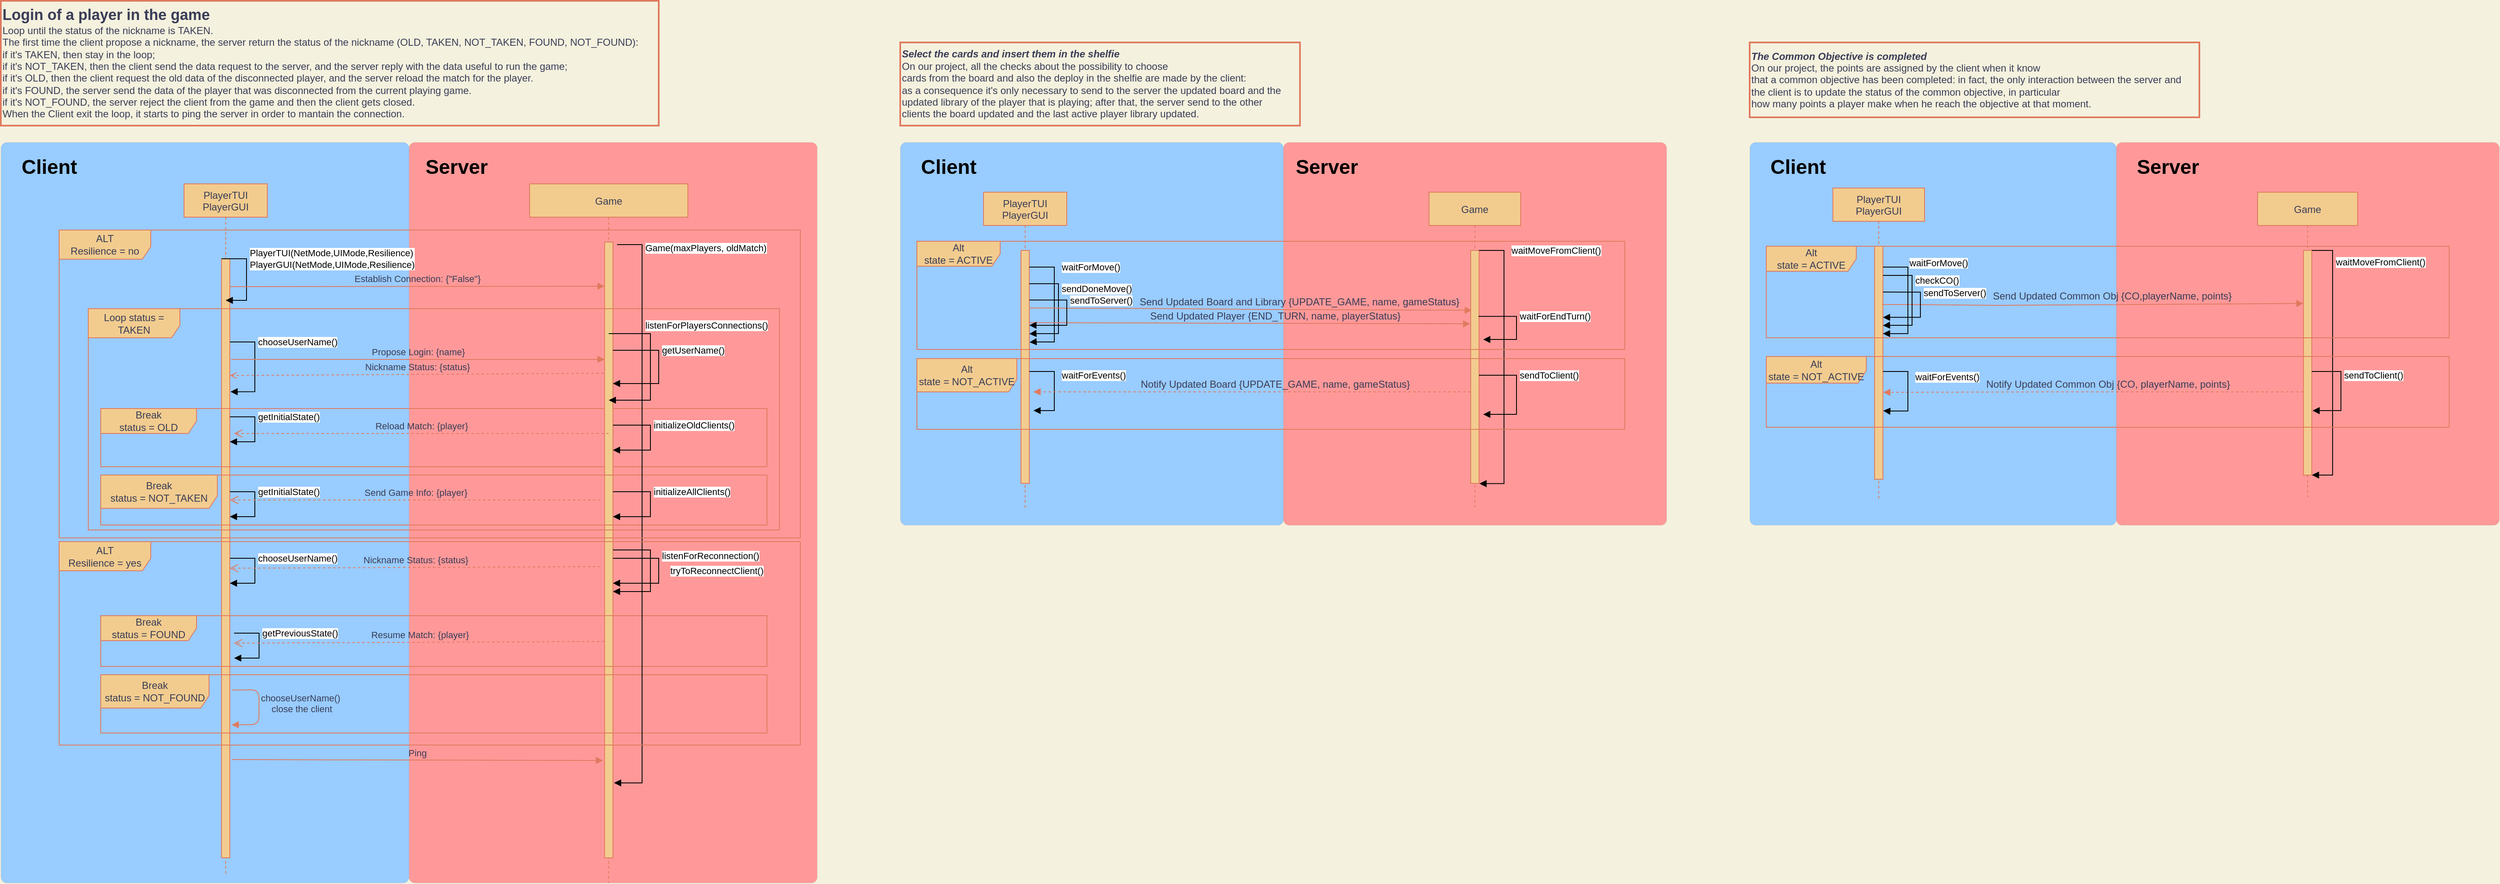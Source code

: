 <mxfile version="20.8.16" type="device"><diagram id="kgpKYQtTHZ0yAKxKKP6v" name="Page-1"><mxGraphModel dx="2552" dy="1500" grid="1" gridSize="10" guides="1" tooltips="1" connect="1" arrows="1" fold="1" page="1" pageScale="1" pageWidth="2000" pageHeight="1100" background="#F4F1DE" math="0" shadow="0"><root><mxCell id="0"/><mxCell id="1" parent="0"/><mxCell id="DIKwTeZklD__tIboTvKU-44" value="" style="rounded=1;whiteSpace=wrap;html=1;absoluteArcSize=1;arcSize=14;strokeWidth=0;fillColor=#FF9999;" parent="1" vertex="1"><mxGeometry x="2580" y="180" width="460" height="460" as="geometry"/></mxCell><mxCell id="DIKwTeZklD__tIboTvKU-43" value="" style="rounded=1;whiteSpace=wrap;html=1;absoluteArcSize=1;arcSize=14;strokeWidth=0;fillColor=#99CCFF;" parent="1" vertex="1"><mxGeometry x="2140" y="180" width="440" height="460" as="geometry"/></mxCell><mxCell id="DIKwTeZklD__tIboTvKU-39" value="" style="rounded=1;whiteSpace=wrap;html=1;absoluteArcSize=1;arcSize=14;strokeWidth=0;fillColor=#99CCFF;" parent="1" vertex="1"><mxGeometry x="1120" y="180" width="460" height="460" as="geometry"/></mxCell><mxCell id="DIKwTeZklD__tIboTvKU-40" value="" style="rounded=1;whiteSpace=wrap;html=1;absoluteArcSize=1;arcSize=14;strokeWidth=0;fillColor=#FF9999;" parent="1" vertex="1"><mxGeometry x="1580" y="180" width="460" height="460" as="geometry"/></mxCell><mxCell id="DIKwTeZklD__tIboTvKU-20" value="" style="rounded=1;whiteSpace=wrap;html=1;absoluteArcSize=1;arcSize=14;strokeWidth=0;fillColor=#FF9999;" parent="1" vertex="1"><mxGeometry x="530" y="180" width="490" height="890" as="geometry"/></mxCell><mxCell id="DIKwTeZklD__tIboTvKU-19" value="" style="rounded=1;whiteSpace=wrap;html=1;absoluteArcSize=1;arcSize=14;strokeWidth=0;fillColor=#99CCFF;" parent="1" vertex="1"><mxGeometry x="40" y="180" width="490" height="890" as="geometry"/></mxCell><mxCell id="3nuBFxr9cyL0pnOWT2aG-1" value="PlayerTUI&#10;PlayerGUI" style="shape=umlLifeline;perimeter=lifelinePerimeter;container=1;collapsible=0;recursiveResize=0;rounded=0;shadow=0;strokeWidth=1;labelBackgroundColor=none;fillColor=#F2CC8F;strokeColor=#E07A5F;fontColor=#393C56;" parent="1" vertex="1"><mxGeometry x="260" y="230" width="100" height="830" as="geometry"/></mxCell><mxCell id="3nuBFxr9cyL0pnOWT2aG-2" value="" style="points=[];perimeter=orthogonalPerimeter;rounded=0;shadow=0;strokeWidth=1;labelBackgroundColor=none;fillColor=#F2CC8F;strokeColor=#E07A5F;fontColor=#393C56;" parent="3nuBFxr9cyL0pnOWT2aG-1" vertex="1"><mxGeometry x="45" y="90" width="10" height="720" as="geometry"/></mxCell><mxCell id="DvWjEZ71yGDP0EpnaPY--21" value="PlayerTUI(NetMode,UIMode,Resilience)&lt;br&gt;PlayerGUI(NetMode,UIMode,Resilience)" style="edgeStyle=orthogonalEdgeStyle;html=1;align=left;spacingLeft=2;endArrow=block;rounded=0;" parent="3nuBFxr9cyL0pnOWT2aG-1" edge="1"><mxGeometry x="-0.428" relative="1" as="geometry"><mxPoint x="45" y="90" as="sourcePoint"/><Array as="points"><mxPoint x="45" y="90"/><mxPoint x="75" y="90"/><mxPoint x="75" y="140"/></Array><mxPoint x="50" y="140" as="targetPoint"/><mxPoint as="offset"/></mxGeometry></mxCell><mxCell id="DvWjEZ71yGDP0EpnaPY--23" value="chooseUserName()" style="edgeStyle=orthogonalEdgeStyle;html=1;align=left;spacingLeft=2;endArrow=block;rounded=0;entryX=1.077;entryY=0.222;entryDx=0;entryDy=0;entryPerimeter=0;" parent="3nuBFxr9cyL0pnOWT2aG-1" target="3nuBFxr9cyL0pnOWT2aG-2" edge="1"><mxGeometry x="-0.501" relative="1" as="geometry"><mxPoint x="55" y="190" as="sourcePoint"/><Array as="points"><mxPoint x="85" y="190"/><mxPoint x="85" y="250"/></Array><mxPoint x="60" y="210" as="targetPoint"/><mxPoint as="offset"/></mxGeometry></mxCell><mxCell id="DvWjEZ71yGDP0EpnaPY--28" value="getInitialState()" style="edgeStyle=orthogonalEdgeStyle;html=1;align=left;spacingLeft=2;endArrow=block;rounded=0;" parent="3nuBFxr9cyL0pnOWT2aG-1" edge="1"><mxGeometry x="-0.333" relative="1" as="geometry"><mxPoint x="55" y="280" as="sourcePoint"/><Array as="points"><mxPoint x="85" y="280"/><mxPoint x="85" y="310"/><mxPoint x="55" y="310"/></Array><mxPoint x="55" y="310" as="targetPoint"/><mxPoint as="offset"/></mxGeometry></mxCell><mxCell id="DvWjEZ71yGDP0EpnaPY--29" value="getInitialState()" style="edgeStyle=orthogonalEdgeStyle;html=1;align=left;spacingLeft=2;endArrow=block;rounded=0;" parent="3nuBFxr9cyL0pnOWT2aG-1" edge="1"><mxGeometry x="-0.333" relative="1" as="geometry"><mxPoint x="55" y="370" as="sourcePoint"/><Array as="points"><mxPoint x="85" y="370"/><mxPoint x="85" y="400"/><mxPoint x="55" y="400"/></Array><mxPoint x="55" y="400" as="targetPoint"/><mxPoint as="offset"/></mxGeometry></mxCell><mxCell id="DvWjEZ71yGDP0EpnaPY--30" value="chooseUserName()" style="edgeStyle=orthogonalEdgeStyle;html=1;align=left;spacingLeft=2;endArrow=block;rounded=0;" parent="3nuBFxr9cyL0pnOWT2aG-1" edge="1"><mxGeometry x="-0.333" relative="1" as="geometry"><mxPoint x="55.04" y="450" as="sourcePoint"/><Array as="points"><mxPoint x="85.04" y="450"/><mxPoint x="85.04" y="480"/><mxPoint x="55.04" y="480"/></Array><mxPoint x="55.04" y="480" as="targetPoint"/><mxPoint as="offset"/></mxGeometry></mxCell><mxCell id="DIKwTeZklD__tIboTvKU-37" value="chooseUserName()&#10; close the client" style="verticalAlign=bottom;endArrow=block;shadow=0;strokeWidth=1;labelBackgroundColor=none;strokeColor=#E07A5F;fontColor=#393C56;entryX=1.213;entryY=0.778;entryDx=0;entryDy=0;entryPerimeter=0;exitX=1.267;exitY=0.72;exitDx=0;exitDy=0;exitPerimeter=0;" parent="3nuBFxr9cyL0pnOWT2aG-1" source="3nuBFxr9cyL0pnOWT2aG-2" target="3nuBFxr9cyL0pnOWT2aG-2" edge="1"><mxGeometry x="0.2" y="50" relative="1" as="geometry"><mxPoint x="55" y="560" as="sourcePoint"/><mxPoint x="505" y="560" as="targetPoint"/><Array as="points"><mxPoint x="90" y="608"/><mxPoint x="90" y="650"/></Array><mxPoint as="offset"/></mxGeometry></mxCell><mxCell id="piRzlWC6sFXSqPDnS5Rc-24" value="getPreviousState()" style="edgeStyle=orthogonalEdgeStyle;html=1;align=left;spacingLeft=2;endArrow=block;rounded=0;" edge="1" parent="3nuBFxr9cyL0pnOWT2aG-1"><mxGeometry x="-0.333" relative="1" as="geometry"><mxPoint x="60.08" y="540" as="sourcePoint"/><Array as="points"><mxPoint x="90.08" y="540"/><mxPoint x="90.08" y="570"/><mxPoint x="60.08" y="570"/></Array><mxPoint x="60.08" y="570" as="targetPoint"/><mxPoint as="offset"/></mxGeometry></mxCell><mxCell id="xd97Cj7OGT5LDfM5PxOL-36" value="Break&lt;br&gt;status = OLD" style="shape=umlFrame;whiteSpace=wrap;html=1;fillStyle=auto;fillColor=#F2CC8F;width=115;height=30;swimlaneFillColor=none;labelBackgroundColor=none;strokeColor=#E07A5F;fontColor=#393C56;" parent="1" vertex="1"><mxGeometry x="160" y="500" width="800" height="70" as="geometry"/></mxCell><mxCell id="3nuBFxr9cyL0pnOWT2aG-5" value="Game" style="shape=umlLifeline;perimeter=lifelinePerimeter;container=1;collapsible=0;recursiveResize=0;rounded=0;shadow=0;strokeWidth=1;labelBackgroundColor=none;fillColor=#F2CC8F;strokeColor=#E07A5F;fontColor=#393C56;" parent="1" vertex="1"><mxGeometry x="675" y="230" width="190" height="840" as="geometry"/></mxCell><mxCell id="3nuBFxr9cyL0pnOWT2aG-6" value="" style="points=[];perimeter=orthogonalPerimeter;rounded=0;shadow=0;strokeWidth=1;labelBackgroundColor=none;fillColor=#F2CC8F;strokeColor=#E07A5F;fontColor=#393C56;" parent="3nuBFxr9cyL0pnOWT2aG-5" vertex="1"><mxGeometry x="90" y="70" width="10" height="740" as="geometry"/></mxCell><mxCell id="DvWjEZ71yGDP0EpnaPY--26" value="getUserName()" style="edgeStyle=orthogonalEdgeStyle;html=1;align=left;spacingLeft=2;endArrow=block;rounded=0;entryX=1;entryY=0.286;entryDx=0;entryDy=0;entryPerimeter=0;" parent="3nuBFxr9cyL0pnOWT2aG-5" edge="1"><mxGeometry x="-0.267" relative="1" as="geometry"><mxPoint x="100" y="200" as="sourcePoint"/><Array as="points"><mxPoint x="155" y="200"/><mxPoint x="155" y="240"/></Array><mxPoint x="100" y="239.95" as="targetPoint"/><mxPoint as="offset"/></mxGeometry></mxCell><mxCell id="DvWjEZ71yGDP0EpnaPY--32" value="initializeOldClients()" style="edgeStyle=orthogonalEdgeStyle;html=1;align=left;spacingLeft=2;endArrow=block;rounded=0;" parent="3nuBFxr9cyL0pnOWT2aG-5" edge="1"><mxGeometry x="-0.25" relative="1" as="geometry"><mxPoint x="100" y="290" as="sourcePoint"/><Array as="points"><mxPoint x="145" y="290"/><mxPoint x="145" y="320"/></Array><mxPoint x="100" y="320" as="targetPoint"/><mxPoint as="offset"/></mxGeometry></mxCell><mxCell id="DvWjEZ71yGDP0EpnaPY--33" value="initializeAllClients()" style="edgeStyle=orthogonalEdgeStyle;html=1;align=left;spacingLeft=2;endArrow=block;rounded=0;" parent="3nuBFxr9cyL0pnOWT2aG-5" edge="1"><mxGeometry x="-0.25" relative="1" as="geometry"><mxPoint x="100.0" y="370" as="sourcePoint"/><Array as="points"><mxPoint x="145" y="370"/><mxPoint x="145" y="400"/></Array><mxPoint x="100.0" y="400" as="targetPoint"/><mxPoint as="offset"/></mxGeometry></mxCell><mxCell id="DvWjEZ71yGDP0EpnaPY--36" value="listenForReconnection()" style="edgeStyle=orthogonalEdgeStyle;html=1;align=left;spacingLeft=2;endArrow=block;rounded=0;" parent="3nuBFxr9cyL0pnOWT2aG-5" edge="1"><mxGeometry x="-0.267" y="10" relative="1" as="geometry"><mxPoint x="100" y="440" as="sourcePoint"/><Array as="points"><mxPoint x="100" y="440"/><mxPoint x="145" y="440"/><mxPoint x="145" y="490"/></Array><mxPoint x="100" y="490" as="targetPoint"/><mxPoint as="offset"/></mxGeometry></mxCell><mxCell id="DvWjEZ71yGDP0EpnaPY--37" value="tryToReconnectClient()" style="edgeStyle=orthogonalEdgeStyle;html=1;align=left;spacingLeft=2;endArrow=block;rounded=0;entryX=1;entryY=0.286;entryDx=0;entryDy=0;entryPerimeter=0;" parent="3nuBFxr9cyL0pnOWT2aG-5" edge="1"><mxGeometry x="-0.0" y="10" relative="1" as="geometry"><mxPoint x="100" y="450" as="sourcePoint"/><Array as="points"><mxPoint x="100" y="450"/><mxPoint x="155" y="450"/><mxPoint x="155" y="480"/></Array><mxPoint x="100.0" y="479.95" as="targetPoint"/><mxPoint as="offset"/></mxGeometry></mxCell><mxCell id="xd97Cj7OGT5LDfM5PxOL-41" value="Send Game Info: {player}" style="html=1;verticalAlign=bottom;endArrow=open;dashed=1;endSize=8;rounded=0;labelBackgroundColor=none;strokeColor=#E07A5F;fontColor=#393C56;" parent="1" target="3nuBFxr9cyL0pnOWT2aG-2" edge="1"><mxGeometry x="-0.001" relative="1" as="geometry"><mxPoint x="760" y="610" as="sourcePoint"/><mxPoint x="320" y="610" as="targetPoint"/><mxPoint as="offset"/></mxGeometry></mxCell><mxCell id="xd97Cj7OGT5LDfM5PxOL-49" value="PlayerTUI&#10;PlayerGUI" style="shape=umlLifeline;perimeter=lifelinePerimeter;container=1;collapsible=0;recursiveResize=0;rounded=0;shadow=0;strokeWidth=1;labelBackgroundColor=none;fillColor=#F2CC8F;strokeColor=#E07A5F;fontColor=#393C56;" parent="1" vertex="1"><mxGeometry x="1220" y="240" width="100" height="380" as="geometry"/></mxCell><mxCell id="12" value="" style="points=[];perimeter=orthogonalPerimeter;rounded=0;shadow=0;strokeWidth=1;labelBackgroundColor=none;fillColor=#F2CC8F;strokeColor=#E07A5F;fontColor=#393C56;" parent="xd97Cj7OGT5LDfM5PxOL-49" vertex="1"><mxGeometry x="45" y="70" width="10" height="280" as="geometry"/></mxCell><mxCell id="DvWjEZ71yGDP0EpnaPY--43" value="waitForMove()" style="edgeStyle=orthogonalEdgeStyle;html=1;align=left;spacingLeft=2;endArrow=block;rounded=0;entryX=1.023;entryY=0.394;entryDx=0;entryDy=0;entryPerimeter=0;" parent="xd97Cj7OGT5LDfM5PxOL-49" target="12" edge="1"><mxGeometry x="-0.599" y="5" relative="1" as="geometry"><mxPoint x="55" y="90" as="sourcePoint"/><Array as="points"><mxPoint x="85" y="90"/><mxPoint x="85" y="180"/><mxPoint x="60" y="180"/></Array><mxPoint x="60" y="160" as="targetPoint"/><mxPoint as="offset"/></mxGeometry></mxCell><mxCell id="DvWjEZ71yGDP0EpnaPY--47" value="sendDoneMove()" style="edgeStyle=orthogonalEdgeStyle;html=1;align=left;spacingLeft=2;endArrow=block;rounded=0;entryX=1;entryY=0.358;entryDx=0;entryDy=0;entryPerimeter=0;" parent="xd97Cj7OGT5LDfM5PxOL-49" target="12" edge="1"><mxGeometry x="-0.375" relative="1" as="geometry"><mxPoint x="55" y="110.0" as="sourcePoint"/><Array as="points"><mxPoint x="90" y="110"/><mxPoint x="90" y="170"/><mxPoint x="60" y="170"/></Array><mxPoint x="60" y="157" as="targetPoint"/><mxPoint as="offset"/></mxGeometry></mxCell><mxCell id="DvWjEZ71yGDP0EpnaPY--44" value="waitForEvents()" style="edgeStyle=orthogonalEdgeStyle;html=1;align=left;spacingLeft=2;endArrow=block;rounded=0;" parent="xd97Cj7OGT5LDfM5PxOL-49" edge="1"><mxGeometry x="-0.323" y="5" relative="1" as="geometry"><mxPoint x="55" y="215.5" as="sourcePoint"/><Array as="points"><mxPoint x="85" y="215.5"/><mxPoint x="85" y="262.5"/><mxPoint x="60" y="262.5"/></Array><mxPoint x="60" y="262.5" as="targetPoint"/><mxPoint as="offset"/></mxGeometry></mxCell><mxCell id="xd97Cj7OGT5LDfM5PxOL-52" value="Game" style="shape=umlLifeline;perimeter=lifelinePerimeter;container=1;collapsible=0;recursiveResize=0;rounded=0;shadow=0;strokeWidth=1;labelBackgroundColor=none;fillColor=#F2CC8F;strokeColor=#E07A5F;fontColor=#393C56;" parent="1" vertex="1"><mxGeometry x="1755" y="240" width="110" height="380" as="geometry"/></mxCell><mxCell id="15" value="" style="points=[];perimeter=orthogonalPerimeter;rounded=0;shadow=0;strokeWidth=1;labelBackgroundColor=none;fillColor=#F2CC8F;strokeColor=#E07A5F;fontColor=#393C56;" parent="xd97Cj7OGT5LDfM5PxOL-52" vertex="1"><mxGeometry x="50" y="70" width="10" height="280" as="geometry"/></mxCell><mxCell id="DvWjEZ71yGDP0EpnaPY--45" value="waitMoveFromClient()" style="edgeStyle=orthogonalEdgeStyle;html=1;align=left;spacingLeft=2;endArrow=block;rounded=0;entryX=1.052;entryY=1.001;entryDx=0;entryDy=0;entryPerimeter=0;" parent="xd97Cj7OGT5LDfM5PxOL-52" target="15" edge="1"><mxGeometry x="-0.823" y="5" relative="1" as="geometry"><mxPoint x="60" y="70" as="sourcePoint"/><Array as="points"><mxPoint x="90" y="70"/><mxPoint x="90" y="350"/></Array><mxPoint x="65" y="160" as="targetPoint"/><mxPoint as="offset"/></mxGeometry></mxCell><mxCell id="DvWjEZ71yGDP0EpnaPY--46" value="sendToClient()" style="edgeStyle=orthogonalEdgeStyle;html=1;align=left;spacingLeft=2;endArrow=block;rounded=0;" parent="xd97Cj7OGT5LDfM5PxOL-52" edge="1"><mxGeometry x="-0.318" relative="1" as="geometry"><mxPoint x="60" y="220.02" as="sourcePoint"/><Array as="points"><mxPoint x="105" y="220"/><mxPoint x="105" y="267"/></Array><mxPoint x="65" y="267.02" as="targetPoint"/><mxPoint as="offset"/></mxGeometry></mxCell><mxCell id="DvWjEZ71yGDP0EpnaPY--51" value="waitForEndTurn()" style="edgeStyle=orthogonalEdgeStyle;html=1;align=left;spacingLeft=2;endArrow=block;rounded=0;exitX=0.941;exitY=0.283;exitDx=0;exitDy=0;exitPerimeter=0;" parent="xd97Cj7OGT5LDfM5PxOL-52" source="15" edge="1"><mxGeometry x="-0.196" relative="1" as="geometry"><mxPoint x="60" y="130.02" as="sourcePoint"/><Array as="points"><mxPoint x="105" y="149"/><mxPoint x="105" y="177"/></Array><mxPoint x="65" y="177.02" as="targetPoint"/><mxPoint as="offset"/></mxGeometry></mxCell><mxCell id="xd97Cj7OGT5LDfM5PxOL-73" value="PlayerTUI&#10;PlayerGUI" style="shape=umlLifeline;perimeter=lifelinePerimeter;container=1;collapsible=0;recursiveResize=0;rounded=0;shadow=0;strokeWidth=1;labelBackgroundColor=none;fillColor=#F2CC8F;strokeColor=#E07A5F;fontColor=#393C56;size=40;" parent="1" vertex="1"><mxGeometry x="2240" y="235" width="110" height="375" as="geometry"/></mxCell><mxCell id="xd97Cj7OGT5LDfM5PxOL-74" value="" style="points=[];perimeter=orthogonalPerimeter;rounded=0;shadow=0;strokeWidth=1;labelBackgroundColor=none;fillColor=#F2CC8F;strokeColor=#E07A5F;fontColor=#393C56;" parent="xd97Cj7OGT5LDfM5PxOL-73" vertex="1"><mxGeometry x="50" y="70" width="10" height="280" as="geometry"/></mxCell><mxCell id="WfIC341H3JlA9D3DnRTq-14" value="" style="verticalAlign=bottom;endArrow=block;shadow=0;strokeWidth=1;labelBackgroundColor=none;strokeColor=#E07A5F;fontColor=#393C56;entryX=0;entryY=0.236;entryDx=0;entryDy=0;entryPerimeter=0;" parent="xd97Cj7OGT5LDfM5PxOL-73" target="xd97Cj7OGT5LDfM5PxOL-76" edge="1"><mxGeometry x="-0.009" y="-30" relative="1" as="geometry"><mxPoint x="59" y="140" as="sourcePoint"/><mxPoint x="360" y="141" as="targetPoint"/><Array as="points"><mxPoint x="94" y="140"/><mxPoint x="194" y="141"/></Array><mxPoint as="offset"/></mxGeometry></mxCell><mxCell id="DvWjEZ71yGDP0EpnaPY--53" value="waitForMove()" style="edgeStyle=orthogonalEdgeStyle;html=1;align=left;spacingLeft=2;endArrow=block;rounded=0;" parent="xd97Cj7OGT5LDfM5PxOL-73" edge="1"><mxGeometry x="-0.599" y="5" relative="1" as="geometry"><mxPoint x="60" y="95.0" as="sourcePoint"/><Array as="points"><mxPoint x="90" y="95"/><mxPoint x="90" y="175"/><mxPoint x="60" y="175"/></Array><mxPoint x="60" y="175" as="targetPoint"/><mxPoint as="offset"/></mxGeometry></mxCell><mxCell id="DvWjEZ71yGDP0EpnaPY--54" value="checkCO()" style="edgeStyle=orthogonalEdgeStyle;html=1;align=left;spacingLeft=2;endArrow=block;rounded=0;entryX=1;entryY=0.358;entryDx=0;entryDy=0;entryPerimeter=0;" parent="xd97Cj7OGT5LDfM5PxOL-73" edge="1"><mxGeometry x="-0.375" relative="1" as="geometry"><mxPoint x="60" y="105.0" as="sourcePoint"/><Array as="points"><mxPoint x="95" y="105"/><mxPoint x="95" y="165"/><mxPoint x="65" y="165"/></Array><mxPoint x="60" y="165.24" as="targetPoint"/><mxPoint as="offset"/></mxGeometry></mxCell><mxCell id="xd97Cj7OGT5LDfM5PxOL-75" value="Game" style="shape=umlLifeline;perimeter=lifelinePerimeter;container=1;collapsible=0;recursiveResize=0;rounded=0;shadow=0;strokeWidth=1;labelBackgroundColor=none;fillColor=#F2CC8F;strokeColor=#E07A5F;fontColor=#393C56;" parent="1" vertex="1"><mxGeometry x="2750" y="240" width="120" height="370" as="geometry"/></mxCell><mxCell id="xd97Cj7OGT5LDfM5PxOL-76" value="" style="points=[];perimeter=orthogonalPerimeter;rounded=0;shadow=0;strokeWidth=1;labelBackgroundColor=none;fillColor=#F2CC8F;strokeColor=#E07A5F;fontColor=#393C56;" parent="xd97Cj7OGT5LDfM5PxOL-75" vertex="1"><mxGeometry x="55" y="70" width="10" height="270" as="geometry"/></mxCell><mxCell id="DvWjEZ71yGDP0EpnaPY--58" value="sendToClient()" style="edgeStyle=orthogonalEdgeStyle;html=1;align=left;spacingLeft=2;endArrow=block;rounded=0;entryX=1.086;entryY=0.713;entryDx=0;entryDy=0;entryPerimeter=0;" parent="xd97Cj7OGT5LDfM5PxOL-75" target="xd97Cj7OGT5LDfM5PxOL-76" edge="1"><mxGeometry x="-0.318" relative="1" as="geometry"><mxPoint x="65.0" y="215.52" as="sourcePoint"/><Array as="points"><mxPoint x="100" y="216"/><mxPoint x="100" y="262"/></Array><mxPoint x="70.0" y="262.52" as="targetPoint"/><mxPoint as="offset"/></mxGeometry></mxCell><mxCell id="DvWjEZ71yGDP0EpnaPY--56" value="waitMoveFromClient()" style="edgeStyle=orthogonalEdgeStyle;html=1;align=left;spacingLeft=2;endArrow=block;rounded=0;exitX=1.013;exitY=0;exitDx=0;exitDy=0;exitPerimeter=0;entryX=1.013;entryY=1;entryDx=0;entryDy=0;entryPerimeter=0;" parent="xd97Cj7OGT5LDfM5PxOL-75" source="xd97Cj7OGT5LDfM5PxOL-76" target="xd97Cj7OGT5LDfM5PxOL-76" edge="1"><mxGeometry x="-0.758" relative="1" as="geometry"><mxPoint x="70" y="70.0" as="sourcePoint"/><Array as="points"><mxPoint x="90" y="70"/><mxPoint x="90" y="340"/></Array><mxPoint x="70" y="340" as="targetPoint"/><mxPoint as="offset"/></mxGeometry></mxCell><mxCell id="3" value="&lt;div style=&quot;&quot;&gt;&lt;div&gt;&lt;b&gt;&lt;font style=&quot;font-size: 18px;&quot;&gt;Login of a player in the game&lt;/font&gt;&lt;/b&gt;&lt;/div&gt;&lt;div&gt;Loop until the status of the nickname is TAKEN.&lt;/div&gt;&lt;div&gt;The first time the client propose a nickname, the server return the status of the nickname (OLD, TAKEN, NOT_TAKEN, FOUND, NOT_FOUND):&amp;nbsp;&lt;/div&gt;&lt;div&gt;if it's TAKEN, then stay in the loop;&lt;/div&gt;&lt;div&gt;if it's NOT_TAKEN, then the client send the data request to the server, and the server reply with the data useful to run the game;&amp;nbsp;&lt;/div&gt;&lt;div&gt;if it's OLD, then the client request the old data of the disconnected player, and the server reload the match for the player.&lt;/div&gt;&lt;div&gt;if it's FOUND, the server send the data of the player that was disconnected from the current playing game.&lt;/div&gt;&lt;div&gt;if it's NOT_FOUND, the server reject the client from the game and then the client gets closed.&lt;/div&gt;&lt;div style=&quot;&quot;&gt;When the Client exit the loop, it starts to ping the server in order to mantain the connection.&lt;/div&gt;&lt;/div&gt;" style="text;html=1;align=left;verticalAlign=middle;resizable=0;points=[];autosize=1;strokeColor=#E07A5F;fillColor=none;strokeWidth=2;labelBackgroundColor=none;fontColor=#393C56;" parent="1" vertex="1"><mxGeometry x="40" y="10" width="790" height="150" as="geometry"/></mxCell><mxCell id="10" value="&lt;div&gt;&lt;b&gt;&lt;i&gt;Select the cards and insert them in the shelfie&lt;/i&gt;&lt;/b&gt;&lt;/div&gt;&lt;div&gt;On our project, all the checks about the possibility to choose&amp;nbsp;&lt;/div&gt;&lt;div style=&quot;&quot;&gt;cards from the board and also the deploy in the shelfie are made by the client:&amp;nbsp;&lt;/div&gt;&lt;div&gt;as a consequence it's only necessary to send to the server the updated board and the&amp;nbsp;&lt;/div&gt;&lt;div&gt;updated library of the player that is playing; after that, the server send to the other&amp;nbsp;&lt;/div&gt;&lt;div&gt;clients the board updated and the last active player library updated.&lt;/div&gt;" style="text;html=1;align=left;verticalAlign=middle;resizable=0;points=[];autosize=1;strokeColor=#E07A5F;fillColor=none;strokeWidth=2;labelBackgroundColor=none;fontColor=#393C56;" parent="1" vertex="1"><mxGeometry x="1120" y="60" width="480" height="100" as="geometry"/></mxCell><mxCell id="11" value="&lt;div&gt;&lt;b&gt;&lt;i&gt;The Common Objective is completed&lt;/i&gt;&lt;/b&gt;&lt;/div&gt;&lt;div style=&quot;&quot;&gt;On our project, the points are assigned by the client when it know&amp;nbsp;&lt;/div&gt;&lt;div&gt;that a common objective has been completed: in fact, the only interaction between the server and&amp;nbsp;&lt;/div&gt;&lt;div&gt;the client is to update the status of the common objective, in particular&amp;nbsp;&lt;/div&gt;&lt;div&gt;how many points a player make when he reach the objective at that moment.&lt;/div&gt;" style="text;html=1;align=left;verticalAlign=middle;resizable=0;points=[];autosize=1;strokeColor=#E07A5F;fillColor=none;strokeWidth=2;labelBackgroundColor=none;fontColor=#393C56;" parent="1" vertex="1"><mxGeometry x="2140" y="60" width="540" height="90" as="geometry"/></mxCell><mxCell id="xd97Cj7OGT5LDfM5PxOL-46" value="Reload Match: {player}" style="html=1;verticalAlign=bottom;endArrow=open;dashed=1;endSize=8;rounded=0;labelBackgroundColor=none;strokeColor=#E07A5F;fontColor=#393C56;" parent="1" edge="1"><mxGeometry x="-0.001" relative="1" as="geometry"><mxPoint x="770" y="530" as="sourcePoint"/><mxPoint x="320" y="530" as="targetPoint"/><mxPoint as="offset"/></mxGeometry></mxCell><mxCell id="xd97Cj7OGT5LDfM5PxOL-19" value="Propose Login: {name}" style="html=1;verticalAlign=bottom;endArrow=block;rounded=0;labelBackgroundColor=none;strokeColor=#E07A5F;fontColor=#393C56;exitX=1.174;exitY=0.168;exitDx=0;exitDy=0;exitPerimeter=0;" parent="1" source="3nuBFxr9cyL0pnOWT2aG-2" target="3nuBFxr9cyL0pnOWT2aG-6" edge="1"><mxGeometry width="80" relative="1" as="geometry"><mxPoint x="425" y="420" as="sourcePoint"/><mxPoint x="510" y="420" as="targetPoint"/><mxPoint as="offset"/></mxGeometry></mxCell><mxCell id="WfIC341H3JlA9D3DnRTq-11" value="" style="verticalAlign=bottom;endArrow=block;shadow=0;strokeWidth=1;labelBackgroundColor=none;strokeColor=#E07A5F;fontColor=#393C56;dashed=1;entryX=1.033;entryY=0.627;entryDx=0;entryDy=0;entryPerimeter=0;" parent="1" source="xd97Cj7OGT5LDfM5PxOL-76" target="xd97Cj7OGT5LDfM5PxOL-74" edge="1"><mxGeometry x="1" y="-180" relative="1" as="geometry"><mxPoint x="2630" y="480" as="sourcePoint"/><mxPoint x="2420" y="480" as="targetPoint"/><Array as="points"><mxPoint x="2508" y="480"/></Array><mxPoint x="174" y="-131" as="offset"/></mxGeometry></mxCell><mxCell id="WfIC341H3JlA9D3DnRTq-16" value="Send Updated Common Obj {CO,playerName, points}" style="text;html=1;align=center;verticalAlign=middle;resizable=0;points=[];autosize=1;strokeColor=none;fillColor=none;fontColor=#393C56;" parent="1" vertex="1"><mxGeometry x="2420" y="350" width="310" height="30" as="geometry"/></mxCell><mxCell id="WfIC341H3JlA9D3DnRTq-13" value="Notify Updated Common Obj {CO, playerName, points}" style="text;html=1;align=center;verticalAlign=middle;resizable=0;points=[];autosize=1;strokeColor=none;fillColor=none;fontColor=#393C56;" parent="1" vertex="1"><mxGeometry x="2410" y="455.5" width="320" height="30" as="geometry"/></mxCell><mxCell id="WfIC341H3JlA9D3DnRTq-15" value="Alt&lt;br&gt;state = ACTIVE" style="shape=umlFrame;whiteSpace=wrap;html=1;strokeColor=#E07A5F;fontColor=#393C56;fillColor=#F2CC8F;width=108;height=30;" parent="1" vertex="1"><mxGeometry x="2160" y="305" width="820" height="110" as="geometry"/></mxCell><mxCell id="13" value="" style="verticalAlign=bottom;endArrow=block;shadow=0;strokeWidth=1;labelBackgroundColor=none;strokeColor=#E07A5F;fontColor=#393C56;exitX=1;exitY=0.247;exitDx=0;exitDy=0;exitPerimeter=0;entryX=0.133;entryY=0.257;entryDx=0;entryDy=0;entryPerimeter=0;" parent="1" source="12" target="15" edge="1"><mxGeometry x="-0.009" y="-30" relative="1" as="geometry"><mxPoint x="1419" y="380" as="sourcePoint"/><mxPoint x="1720" y="381" as="targetPoint"/><Array as="points"><mxPoint x="1454" y="380"/><mxPoint x="1554" y="381"/></Array><mxPoint as="offset"/></mxGeometry></mxCell><mxCell id="16" value="" style="verticalAlign=bottom;endArrow=block;shadow=0;strokeWidth=1;labelBackgroundColor=none;strokeColor=#E07A5F;fontColor=#393C56;dashed=1;entryX=1.5;entryY=0.607;entryDx=0;entryDy=0;entryPerimeter=0;" parent="1" source="15" target="12" edge="1"><mxGeometry x="1" y="-180" relative="1" as="geometry"><mxPoint x="1630" y="480" as="sourcePoint"/><mxPoint x="1420" y="480" as="targetPoint"/><Array as="points"><mxPoint x="1508" y="480"/></Array><mxPoint x="174" y="-131" as="offset"/></mxGeometry></mxCell><mxCell id="17" value="Send Updated Board and Library {UPDATE_GAME, name, gameStatus}" style="text;html=1;align=center;verticalAlign=middle;resizable=0;points=[];autosize=1;strokeColor=none;fillColor=none;fontColor=#393C56;" parent="1" vertex="1"><mxGeometry x="1394" y="357" width="410" height="30" as="geometry"/></mxCell><mxCell id="xd97Cj7OGT5LDfM5PxOL-17" value="Loop status = TAKEN" style="shape=umlFrame;whiteSpace=wrap;html=1;width=110;height=35;labelBackgroundColor=none;fillColor=#F2CC8F;strokeColor=#E07A5F;fontColor=#393C56;" parent="1" vertex="1"><mxGeometry x="145" y="380" width="830" height="266" as="geometry"/></mxCell><mxCell id="18" value="Notify Updated Board {UPDATE_GAME, name, gameStatus}" style="text;html=1;align=center;verticalAlign=middle;resizable=0;points=[];autosize=1;strokeColor=none;fillColor=none;fontColor=#393C56;" parent="1" vertex="1"><mxGeometry x="1395" y="455.5" width="350" height="30" as="geometry"/></mxCell><mxCell id="19" value="Alt&lt;br&gt;state = ACTIVE" style="shape=umlFrame;whiteSpace=wrap;html=1;strokeColor=#E07A5F;fontColor=#393C56;fillColor=#F2CC8F;width=100;height=30;" parent="1" vertex="1"><mxGeometry x="1140" y="299" width="850" height="130" as="geometry"/></mxCell><mxCell id="DIKwTeZklD__tIboTvKU-22" value="&lt;h1&gt;Client&lt;/h1&gt;" style="text;html=1;strokeColor=none;fillColor=none;spacing=5;spacingTop=-20;whiteSpace=wrap;overflow=hidden;rounded=0;" parent="1" vertex="1"><mxGeometry x="60" y="190" width="90" height="40" as="geometry"/></mxCell><mxCell id="DIKwTeZklD__tIboTvKU-23" value="&lt;h1&gt;Server&lt;/h1&gt;" style="text;html=1;strokeColor=none;fillColor=none;spacing=5;spacingTop=-20;whiteSpace=wrap;overflow=hidden;rounded=0;" parent="1" vertex="1"><mxGeometry x="545" y="190" width="90" height="40" as="geometry"/></mxCell><mxCell id="xd97Cj7OGT5LDfM5PxOL-20" value="Nickname Status: {status}" style="html=1;verticalAlign=bottom;endArrow=open;rounded=0;dashed=1;endFill=0;labelBackgroundColor=none;strokeColor=#E07A5F;fontColor=#393C56;entryX=1;entryY=0.195;entryDx=0;entryDy=0;entryPerimeter=0;exitX=-0.096;exitY=0.213;exitDx=0;exitDy=0;exitPerimeter=0;" parent="1" source="3nuBFxr9cyL0pnOWT2aG-6" target="3nuBFxr9cyL0pnOWT2aG-2" edge="1"><mxGeometry width="80" relative="1" as="geometry"><mxPoint x="610" y="450" as="sourcePoint"/><mxPoint x="545" y="450" as="targetPoint"/></mxGeometry></mxCell><mxCell id="xd97Cj7OGT5LDfM5PxOL-23" value="Break&lt;br&gt;status = NOT_TAKEN" style="shape=umlFrame;whiteSpace=wrap;html=1;width=140;height=40;labelBackgroundColor=none;fillColor=#F2CC8F;strokeColor=#E07A5F;fontColor=#393C56;" parent="1" vertex="1"><mxGeometry x="160" y="580" width="800" height="60" as="geometry"/></mxCell><mxCell id="xd97Cj7OGT5LDfM5PxOL-47" value="Ping" style="html=1;verticalAlign=bottom;endArrow=block;rounded=0;labelBackgroundColor=none;strokeColor=#E07A5F;fontColor=#393C56;exitX=1.222;exitY=0.836;exitDx=0;exitDy=0;exitPerimeter=0;entryX=-0.187;entryY=0.842;entryDx=0;entryDy=0;entryPerimeter=0;" parent="1" source="3nuBFxr9cyL0pnOWT2aG-2" target="3nuBFxr9cyL0pnOWT2aG-6" edge="1"><mxGeometry width="80" relative="1" as="geometry"><mxPoint x="315" y="700" as="sourcePoint"/><mxPoint x="760" y="819" as="targetPoint"/></mxGeometry></mxCell><mxCell id="DIKwTeZklD__tIboTvKU-26" value="Break&lt;br&gt;status = FOUND" style="shape=umlFrame;whiteSpace=wrap;html=1;fillStyle=auto;fillColor=#F2CC8F;width=115;height=30;swimlaneFillColor=none;labelBackgroundColor=none;strokeColor=#E07A5F;fontColor=#393C56;" parent="1" vertex="1"><mxGeometry x="160" y="749" width="800" height="61" as="geometry"/></mxCell><mxCell id="DIKwTeZklD__tIboTvKU-27" value="Nickname Status: {status}" style="html=1;verticalAlign=bottom;endArrow=open;dashed=1;endSize=8;rounded=0;exitX=-0.038;exitY=0.596;exitDx=0;exitDy=0;exitPerimeter=0;labelBackgroundColor=none;strokeColor=#E07A5F;fontColor=#393C56;entryX=0.14;entryY=0.714;entryDx=0;entryDy=0;entryPerimeter=0;" parent="1" edge="1"><mxGeometry x="-0.001" relative="1" as="geometry"><mxPoint x="759.82" y="690" as="sourcePoint"/><mxPoint x="315.0" y="691.98" as="targetPoint"/><mxPoint as="offset"/></mxGeometry></mxCell><mxCell id="DIKwTeZklD__tIboTvKU-29" value="Break&lt;br&gt;status = NOT_FOUND" style="shape=umlFrame;whiteSpace=wrap;html=1;fillStyle=auto;fillColor=#F2CC8F;width=130;height=40;swimlaneFillColor=none;labelBackgroundColor=none;strokeColor=#E07A5F;fontColor=#393C56;" parent="1" vertex="1"><mxGeometry x="160" y="820" width="800" height="70" as="geometry"/></mxCell><mxCell id="DIKwTeZklD__tIboTvKU-41" value="&lt;h1&gt;Client&lt;/h1&gt;" style="text;html=1;strokeColor=none;fillColor=none;spacing=5;spacingTop=-20;whiteSpace=wrap;overflow=hidden;rounded=0;" parent="1" vertex="1"><mxGeometry x="1140" y="190" width="90" height="40" as="geometry"/></mxCell><mxCell id="DIKwTeZklD__tIboTvKU-42" value="&lt;h1&gt;Server&lt;/h1&gt;" style="text;html=1;strokeColor=none;fillColor=none;spacing=5;spacingTop=-20;whiteSpace=wrap;overflow=hidden;rounded=0;" parent="1" vertex="1"><mxGeometry x="1590" y="190" width="90" height="40" as="geometry"/></mxCell><mxCell id="DIKwTeZklD__tIboTvKU-45" value="&lt;h1&gt;Client&lt;/h1&gt;" style="text;html=1;strokeColor=none;fillColor=none;spacing=5;spacingTop=-20;whiteSpace=wrap;overflow=hidden;rounded=0;" parent="1" vertex="1"><mxGeometry x="2160" y="190" width="90" height="40" as="geometry"/></mxCell><mxCell id="DIKwTeZklD__tIboTvKU-46" value="&lt;h1&gt;Server&lt;/h1&gt;" style="text;html=1;strokeColor=none;fillColor=none;spacing=5;spacingTop=-20;whiteSpace=wrap;overflow=hidden;rounded=0;" parent="1" vertex="1"><mxGeometry x="2600" y="190" width="90" height="40" as="geometry"/></mxCell><mxCell id="DvWjEZ71yGDP0EpnaPY--19" value="Establish Connection: {&quot;False&quot;}" style="html=1;verticalAlign=bottom;endArrow=block;rounded=0;labelBackgroundColor=none;strokeColor=#E07A5F;fontColor=#393C56;entryX=0.5;entryY=0.24;entryDx=0;entryDy=0;entryPerimeter=0;exitX=1.04;exitY=0.336;exitDx=0;exitDy=0;exitPerimeter=0;" parent="1" edge="1"><mxGeometry width="80" relative="1" as="geometry"><mxPoint x="315.4" y="353.44" as="sourcePoint"/><mxPoint x="765" y="353.0" as="targetPoint"/><mxPoint as="offset"/></mxGeometry></mxCell><mxCell id="DvWjEZ71yGDP0EpnaPY--24" value="Game(maxPlayers, oldMatch)" style="edgeStyle=orthogonalEdgeStyle;html=1;align=left;spacingLeft=2;endArrow=block;rounded=0;entryX=1.129;entryY=0.879;entryDx=0;entryDy=0;entryPerimeter=0;" parent="1" edge="1" target="3nuBFxr9cyL0pnOWT2aG-6"><mxGeometry x="-0.906" relative="1" as="geometry"><mxPoint x="780" y="303" as="sourcePoint"/><Array as="points"><mxPoint x="810" y="303"/><mxPoint x="810" y="950"/><mxPoint x="776" y="950"/></Array><mxPoint x="780" y="880" as="targetPoint"/><mxPoint as="offset"/></mxGeometry></mxCell><mxCell id="DvWjEZ71yGDP0EpnaPY--25" value="listenForPlayersConnections()" style="edgeStyle=orthogonalEdgeStyle;html=1;align=left;spacingLeft=2;endArrow=block;rounded=0;" parent="1" edge="1"><mxGeometry x="-0.474" y="10" relative="1" as="geometry"><mxPoint x="780" y="410" as="sourcePoint"/><Array as="points"><mxPoint x="770" y="410"/><mxPoint x="820" y="410"/><mxPoint x="820" y="490"/></Array><mxPoint x="770" y="490" as="targetPoint"/><mxPoint as="offset"/></mxGeometry></mxCell><mxCell id="DvWjEZ71yGDP0EpnaPY--48" value="" style="verticalAlign=bottom;endArrow=block;shadow=0;strokeWidth=1;labelBackgroundColor=none;strokeColor=#E07A5F;fontColor=#393C56;exitX=1.048;exitY=0.31;exitDx=0;exitDy=0;exitPerimeter=0;entryX=-0.063;entryY=0.315;entryDx=0;entryDy=0;entryPerimeter=0;" parent="1" source="12" target="15" edge="1"><mxGeometry x="-0.009" y="-30" relative="1" as="geometry"><mxPoint x="1339.33" y="398.6" as="sourcePoint"/><mxPoint x="1800.66" y="401.4" as="targetPoint"/><Array as="points"/><mxPoint as="offset"/></mxGeometry></mxCell><mxCell id="DvWjEZ71yGDP0EpnaPY--49" value="Send Updated Player {END_TURN, name, playerStatus}" style="text;html=1;align=center;verticalAlign=middle;resizable=0;points=[];autosize=1;strokeColor=none;fillColor=none;fontColor=#393C56;" parent="1" vertex="1"><mxGeometry x="1410" y="374" width="320" height="30" as="geometry"/></mxCell><mxCell id="DvWjEZ71yGDP0EpnaPY--50" value="sendToServer()" style="edgeStyle=orthogonalEdgeStyle;html=1;align=left;spacingLeft=2;endArrow=block;rounded=0;exitX=1.01;exitY=0.213;exitDx=0;exitDy=0;exitPerimeter=0;" parent="1" source="12" edge="1"><mxGeometry x="-0.247" relative="1" as="geometry"><mxPoint x="1280" y="370" as="sourcePoint"/><Array as="points"><mxPoint x="1320" y="370"/><mxPoint x="1320" y="400"/></Array><mxPoint x="1275" y="400" as="targetPoint"/><mxPoint as="offset"/></mxGeometry></mxCell><mxCell id="14" value="Alt&lt;br&gt;state = NOT_ACTIVE" style="shape=umlFrame;whiteSpace=wrap;html=1;fillStyle=auto;fillColor=#F2CC8F;width=120;height=40;labelBackgroundColor=none;strokeColor=#E07A5F;fontColor=#393C56;" parent="1" vertex="1"><mxGeometry x="1140" y="440" width="850" height="85" as="geometry"/></mxCell><mxCell id="xd97Cj7OGT5LDfM5PxOL-77" value="Alt&lt;br&gt;state = NOT_ACTIVE" style="shape=umlFrame;whiteSpace=wrap;html=1;fillStyle=auto;fillColor=#F2CC8F;width=120;height=32;labelBackgroundColor=none;strokeColor=#E07A5F;fontColor=#393C56;" parent="1" vertex="1"><mxGeometry x="2160" y="437.5" width="820" height="85" as="geometry"/></mxCell><mxCell id="DvWjEZ71yGDP0EpnaPY--55" value="sendToServer()" style="edgeStyle=orthogonalEdgeStyle;html=1;align=left;spacingLeft=2;endArrow=block;rounded=0;exitX=1.01;exitY=0.213;exitDx=0;exitDy=0;exitPerimeter=0;" parent="1" edge="1"><mxGeometry x="-0.247" relative="1" as="geometry"><mxPoint x="2300.1" y="360.06" as="sourcePoint"/><Array as="points"><mxPoint x="2345" y="360.42"/><mxPoint x="2345" y="390.42"/></Array><mxPoint x="2300" y="390.42" as="targetPoint"/><mxPoint as="offset"/></mxGeometry></mxCell><mxCell id="DvWjEZ71yGDP0EpnaPY--59" value="waitForEvents()" style="edgeStyle=orthogonalEdgeStyle;html=1;align=left;spacingLeft=2;endArrow=block;rounded=0;entryX=1.033;entryY=0.706;entryDx=0;entryDy=0;entryPerimeter=0;" parent="1" target="xd97Cj7OGT5LDfM5PxOL-74" edge="1"><mxGeometry x="-0.323" y="5" relative="1" as="geometry"><mxPoint x="2300.0" y="455.5" as="sourcePoint"/><Array as="points"><mxPoint x="2330" y="455"/><mxPoint x="2330" y="503"/><mxPoint x="2305" y="503"/></Array><mxPoint x="2305.0" y="502.5" as="targetPoint"/><mxPoint as="offset"/></mxGeometry></mxCell><mxCell id="piRzlWC6sFXSqPDnS5Rc-21" value="ALT&lt;br&gt;Resilience = no" style="shape=umlFrame;whiteSpace=wrap;html=1;width=110;height=35;labelBackgroundColor=none;fillColor=#F2CC8F;strokeColor=#E07A5F;fontColor=#393C56;" vertex="1" parent="1"><mxGeometry x="110" y="285.5" width="890" height="370" as="geometry"/></mxCell><mxCell id="piRzlWC6sFXSqPDnS5Rc-23" value="Resume Match: {player}" style="html=1;verticalAlign=bottom;endArrow=open;dashed=1;endSize=8;rounded=0;exitX=-0.038;exitY=0.596;exitDx=0;exitDy=0;exitPerimeter=0;labelBackgroundColor=none;strokeColor=#E07A5F;fontColor=#393C56;entryX=0.14;entryY=0.714;entryDx=0;entryDy=0;entryPerimeter=0;" edge="1" parent="1"><mxGeometry x="-0.001" relative="1" as="geometry"><mxPoint x="764.82" y="780" as="sourcePoint"/><mxPoint x="320.0" y="781.98" as="targetPoint"/><mxPoint as="offset"/></mxGeometry></mxCell><mxCell id="piRzlWC6sFXSqPDnS5Rc-25" value="ALT&lt;br&gt;Resilience = yes" style="shape=umlFrame;whiteSpace=wrap;html=1;width=110;height=35;labelBackgroundColor=none;fillColor=#F2CC8F;strokeColor=#E07A5F;fontColor=#393C56;" vertex="1" parent="1"><mxGeometry x="110" y="660" width="890" height="244.5" as="geometry"/></mxCell></root></mxGraphModel></diagram></mxfile>